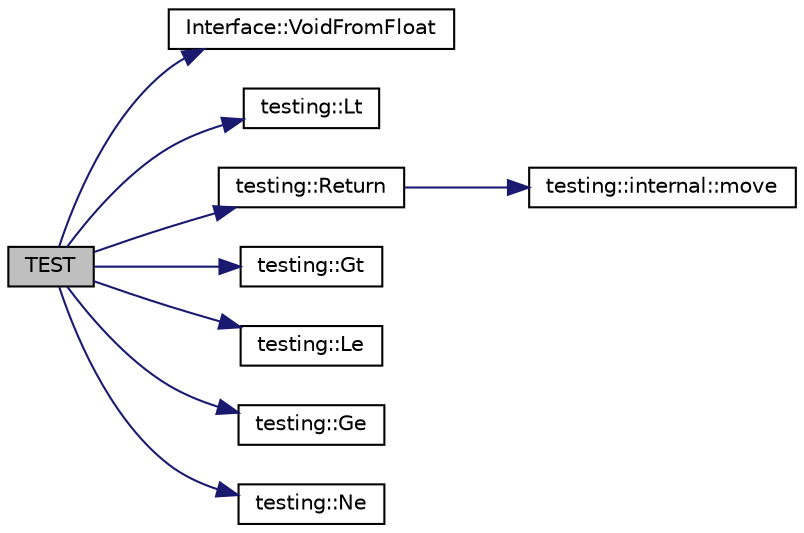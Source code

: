 digraph "TEST"
{
  edge [fontname="Helvetica",fontsize="10",labelfontname="Helvetica",labelfontsize="10"];
  node [fontname="Helvetica",fontsize="10",shape=record];
  rankdir="LR";
  Node116 [label="TEST",height=0.2,width=0.4,color="black", fillcolor="grey75", style="filled", fontcolor="black"];
  Node116 -> Node117 [color="midnightblue",fontsize="10",style="solid",fontname="Helvetica"];
  Node117 [label="Interface::VoidFromFloat",height=0.2,width=0.4,color="black", fillcolor="white", style="filled",URL="$de/d95/class_interface.html#ae2b3e9411c893a45642d3af632752c66"];
  Node116 -> Node118 [color="midnightblue",fontsize="10",style="solid",fontname="Helvetica"];
  Node118 [label="testing::Lt",height=0.2,width=0.4,color="black", fillcolor="white", style="filled",URL="$d0/d75/namespacetesting.html#ad621459957a8bcdd3c256b7940ecbf99"];
  Node116 -> Node119 [color="midnightblue",fontsize="10",style="solid",fontname="Helvetica"];
  Node119 [label="testing::Return",height=0.2,width=0.4,color="black", fillcolor="white", style="filled",URL="$d0/d75/namespacetesting.html#af6d1c13e9376c77671e37545cd84359c"];
  Node119 -> Node120 [color="midnightblue",fontsize="10",style="solid",fontname="Helvetica"];
  Node120 [label="testing::internal::move",height=0.2,width=0.4,color="black", fillcolor="white", style="filled",URL="$d0/da7/namespacetesting_1_1internal.html#a0f6d06bf8c3093b9c22bb08723db201e"];
  Node116 -> Node121 [color="midnightblue",fontsize="10",style="solid",fontname="Helvetica"];
  Node121 [label="testing::Gt",height=0.2,width=0.4,color="black", fillcolor="white", style="filled",URL="$d0/d75/namespacetesting.html#a493fc1bafd7b3945ba06ace80e74b0d5"];
  Node116 -> Node122 [color="midnightblue",fontsize="10",style="solid",fontname="Helvetica"];
  Node122 [label="testing::Le",height=0.2,width=0.4,color="black", fillcolor="white", style="filled",URL="$d0/d75/namespacetesting.html#a2e33596921b80a7fdaff3f62bf18a478"];
  Node116 -> Node123 [color="midnightblue",fontsize="10",style="solid",fontname="Helvetica"];
  Node123 [label="testing::Ge",height=0.2,width=0.4,color="black", fillcolor="white", style="filled",URL="$d0/d75/namespacetesting.html#a42bb19b42d7830b972973a103d5e00f2"];
  Node116 -> Node124 [color="midnightblue",fontsize="10",style="solid",fontname="Helvetica"];
  Node124 [label="testing::Ne",height=0.2,width=0.4,color="black", fillcolor="white", style="filled",URL="$d0/d75/namespacetesting.html#afe42d41d5171234cb9da5da27faeb7e8"];
}
